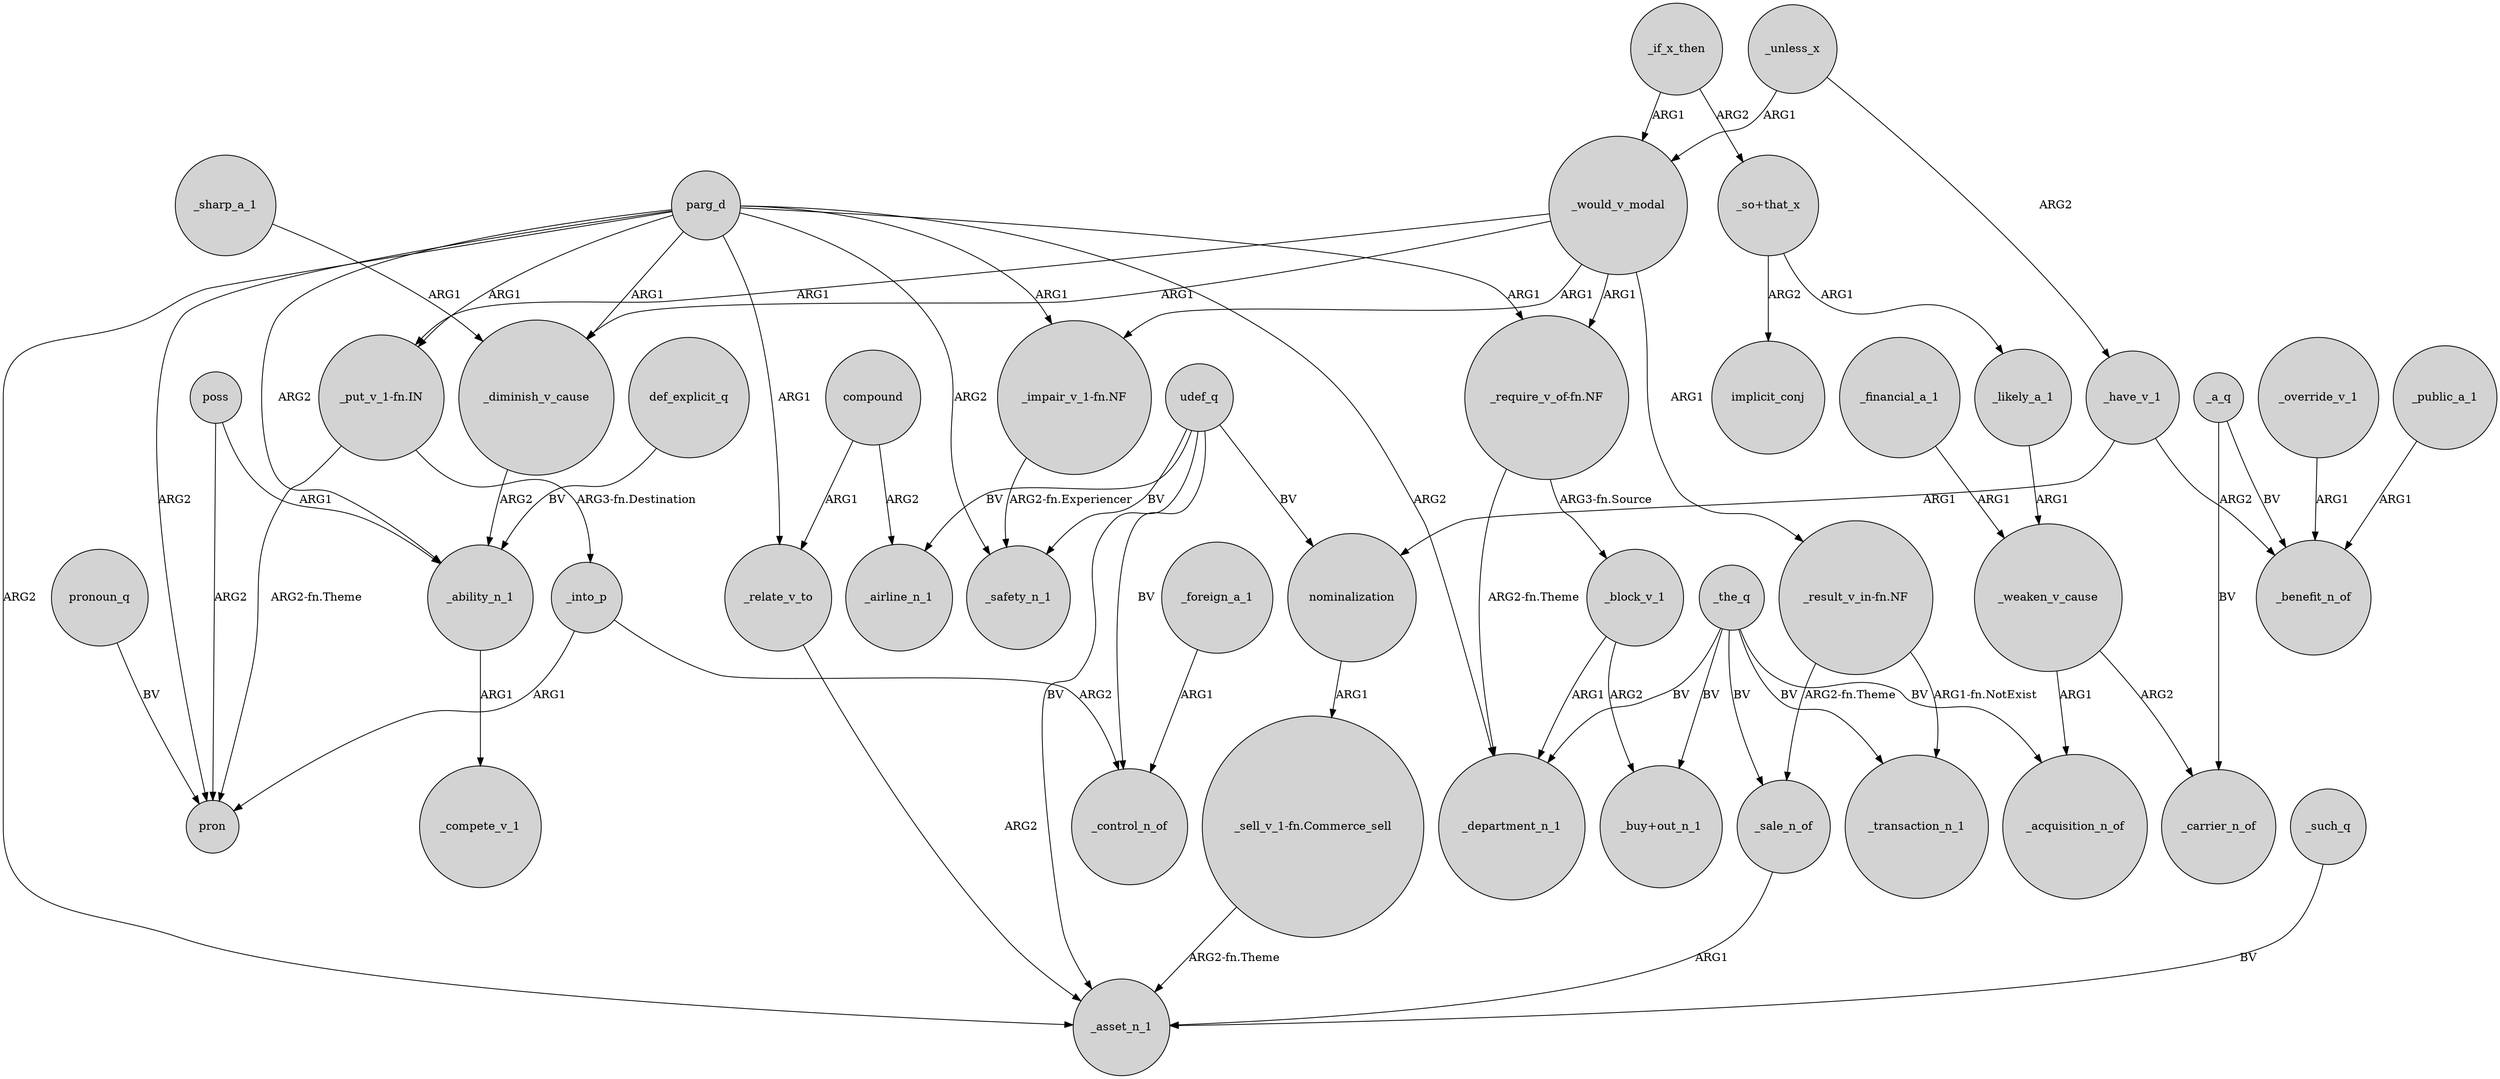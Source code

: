 digraph {
	node [shape=circle style=filled]
	"_put_v_1-fn.IN" -> _into_p [label="ARG3-fn.Destination"]
	_have_v_1 -> _benefit_n_of [label=ARG2]
	parg_d -> "_put_v_1-fn.IN" [label=ARG1]
	_would_v_modal -> _diminish_v_cause [label=ARG1]
	poss -> pron [label=ARG2]
	_unless_x -> _have_v_1 [label=ARG2]
	_have_v_1 -> nominalization [label=ARG1]
	_relate_v_to -> _asset_n_1 [label=ARG2]
	parg_d -> _relate_v_to [label=ARG1]
	_a_q -> _benefit_n_of [label=BV]
	udef_q -> _control_n_of [label=BV]
	_would_v_modal -> "_put_v_1-fn.IN" [label=ARG1]
	"_result_v_in-fn.NF" -> _sale_n_of [label="ARG2-fn.Theme"]
	"_require_v_of-fn.NF" -> _block_v_1 [label="ARG3-fn.Source"]
	_would_v_modal -> "_impair_v_1-fn.NF" [label=ARG1]
	parg_d -> "_impair_v_1-fn.NF" [label=ARG1]
	_weaken_v_cause -> _acquisition_n_of [label=ARG1]
	_into_p -> _control_n_of [label=ARG2]
	_sale_n_of -> _asset_n_1 [label=ARG1]
	udef_q -> _asset_n_1 [label=BV]
	_the_q -> _department_n_1 [label=BV]
	_would_v_modal -> "_result_v_in-fn.NF" [label=ARG1]
	_such_q -> _asset_n_1 [label=BV]
	parg_d -> pron [label=ARG2]
	_likely_a_1 -> _weaken_v_cause [label=ARG1]
	_block_v_1 -> _department_n_1 [label=ARG1]
	"_impair_v_1-fn.NF" -> _safety_n_1 [label="ARG2-fn.Experiencer"]
	"_sell_v_1-fn.Commerce_sell" -> _asset_n_1 [label="ARG2-fn.Theme"]
	poss -> _ability_n_1 [label=ARG1]
	def_explicit_q -> _ability_n_1 [label=BV]
	_if_x_then -> "_so+that_x" [label=ARG2]
	_the_q -> "_buy+out_n_1" [label=BV]
	pronoun_q -> pron [label=BV]
	nominalization -> "_sell_v_1-fn.Commerce_sell" [label=ARG1]
	_financial_a_1 -> _weaken_v_cause [label=ARG1]
	_the_q -> _sale_n_of [label=BV]
	parg_d -> _asset_n_1 [label=ARG2]
	"_so+that_x" -> _likely_a_1 [label=ARG1]
	_diminish_v_cause -> _ability_n_1 [label=ARG2]
	_a_q -> _carrier_n_of [label=BV]
	_public_a_1 -> _benefit_n_of [label=ARG1]
	parg_d -> "_require_v_of-fn.NF" [label=ARG1]
	udef_q -> _safety_n_1 [label=BV]
	_sharp_a_1 -> _diminish_v_cause [label=ARG1]
	"_require_v_of-fn.NF" -> _department_n_1 [label="ARG2-fn.Theme"]
	"_put_v_1-fn.IN" -> pron [label="ARG2-fn.Theme"]
	udef_q -> nominalization [label=BV]
	_the_q -> _acquisition_n_of [label=BV]
	_if_x_then -> _would_v_modal [label=ARG1]
	_would_v_modal -> "_require_v_of-fn.NF" [label=ARG1]
	parg_d -> _ability_n_1 [label=ARG2]
	"_so+that_x" -> implicit_conj [label=ARG2]
	compound -> _relate_v_to [label=ARG1]
	parg_d -> _diminish_v_cause [label=ARG1]
	parg_d -> _department_n_1 [label=ARG2]
	"_result_v_in-fn.NF" -> _transaction_n_1 [label="ARG1-fn.NotExist"]
	_ability_n_1 -> _compete_v_1 [label=ARG1]
	udef_q -> _airline_n_1 [label=BV]
	_the_q -> _transaction_n_1 [label=BV]
	_unless_x -> _would_v_modal [label=ARG1]
	_weaken_v_cause -> _carrier_n_of [label=ARG2]
	_block_v_1 -> "_buy+out_n_1" [label=ARG2]
	_into_p -> pron [label=ARG1]
	_override_v_1 -> _benefit_n_of [label=ARG1]
	compound -> _airline_n_1 [label=ARG2]
	_foreign_a_1 -> _control_n_of [label=ARG1]
	parg_d -> _safety_n_1 [label=ARG2]
}
